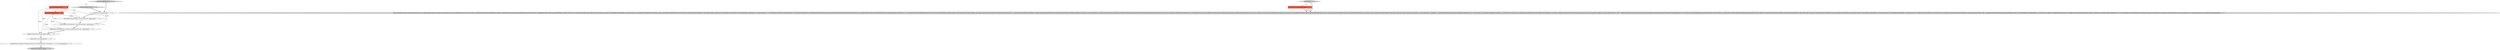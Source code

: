 digraph {
4 [style = filled, label = "JsonConfigProvider.bind(binder,\"druid.indexer.auditlog\",)@@@5@@@['1', '1', '0']", fillcolor = white, shape = ellipse image = "AAA0AAABBB1BBB"];
12 [style = filled, label = "final boolean standalone@@@2@@@['0', '0', '1']", fillcolor = tomato, shape = box image = "AAA0AAABBB3BBB"];
1 [style = filled, label = "Binder binder@@@2@@@['1', '0', '0']", fillcolor = tomato, shape = box image = "AAA1AAABBB1BBB"];
6 [style = filled, label = "binder.bind().to().in()@@@8@@@['1', '1', '0']", fillcolor = white, shape = ellipse image = "AAA0AAABBB1BBB"];
11 [style = filled, label = "bindTaskConfigAndClients['0', '1', '0']", fillcolor = lightgray, shape = diamond image = "AAA0AAABBB2BBB"];
13 [style = filled, label = "return ImmutableList.of(new Module(){@Override public void configure(Binder binder){if (standalone) {binder.bindConstant().annotatedWith(Names.named(\"serviceName\")).to(IndexingServiceSelectorConfig.DEFAULT_SERVICE_NAME)binder.bindConstant().annotatedWith(Names.named(\"servicePort\")).to(8090)binder.bindConstant().annotatedWith(Names.named(\"tlsServicePort\")).to(8290)}JsonConfigProvider.bind(binder,\"druid.coordinator.asOverlord\",)JsonConfigProvider.bind(binder,\"druid.indexer.queue\",)JsonConfigProvider.bind(binder,\"druid.indexer.tasklock\",)JsonConfigProvider.bind(binder,\"druid.indexer.task\",)JsonConfigProvider.bind(binder,\"druid.indexer.auditlog\",)binder.bind().in()binder.bind().to()binder.bind().to().in()binder.bind(new TypeLiteral<List<TaskLogStreamer>>(){}).toProvider(new ListProvider<TaskLogStreamer>().add().add()).in()binder.bind().to().in()binder.bind().in()binder.bind().in()binder.bind().in()binder.bind().in()binder.bind().in()binder.bind().to().in()binder.bind(new TypeLiteral<IndexTaskClientFactory<ParallelIndexSupervisorTaskClient>>(){}).toProvider(Providers.of(null))binder.bind().toProvider(Providers.of(null))PolyBind.createChoice(binder,\"druid.indexer.task.rowIngestionMeters.type\",Key.get(),Key.get())final MapBinder<String,RowIngestionMetersFactory> rowIngestionMetersHandlerProviderBinder = PolyBind.optionBinder(binder,Key.get())rowIngestionMetersHandlerProviderBinder.addBinding(\"dropwizard\").to().in()binder.bind().in()configureTaskStorage(binder)configureAutoscale(binder)configureRunners(binder)configureOverlordHelpers(binder)binder.bind().toProvider().in()if (standalone) {binder.bind().in()binder.bind().to().in()binder.bind().to().in()}Jerseys.addResource(binder,)Jerseys.addResource(binder,)Jerseys.addResource(binder,)binder.bind().to().in()if (standalone) {LifecycleModule.register(binder,)}bindAnnouncer(binder,,DiscoverySideEffectsProvider.builder(NodeType.OVERLORD).build())}private void configureTaskStorage(Binder binder){JsonConfigProvider.bind(binder,\"druid.indexer.storage\",)PolyBind.createChoice(binder,\"druid.indexer.storage.type\",Key.get(),Key.get())final MapBinder<String,TaskStorage> storageBinder = PolyBind.optionBinder(binder,Key.get())storageBinder.addBinding(\"local\").to()binder.bind().in()storageBinder.addBinding(\"metadata\").to().in()binder.bind().in()}private void configureRunners(Binder binder){JsonConfigProvider.bind(binder,\"druid.worker\",)PolyBind.createChoice(binder,\"druid.indexer.runner.type\",Key.get(),Key.get())final MapBinder<String,TaskRunnerFactory> biddy = PolyBind.optionBinder(binder,Key.get())IndexingServiceModuleHelper.configureTaskRunnerConfigs(binder)biddy.addBinding(\"local\").to()binder.bind().in()biddy.addBinding(RemoteTaskRunnerFactory.TYPE_NAME).to().in()binder.bind().in()biddy.addBinding(HttpRemoteTaskRunnerFactory.TYPE_NAME).to().in()binder.bind().in()JacksonConfigProvider.bind(binder,WorkerBehaviorConfig.CONFIG_KEY,,null)}private void configureAutoscale(Binder binder){JsonConfigProvider.bind(binder,\"druid.indexer.autoscale\",)JsonConfigProvider.bind(binder,\"druid.indexer.autoscale\",)JsonConfigProvider.bind(binder,\"druid.indexer.autoscale\",)PolyBind.createChoice(binder,\"druid.indexer.autoscale.strategy.type\",Key.get(),Key.get())final MapBinder<String,ProvisioningStrategy> biddy = PolyBind.optionBinder(binder,Key.get())biddy.addBinding(\"simple\").to()biddy.addBinding(\"pendingTaskBased\").to()}private void configureOverlordHelpers(Binder binder){JsonConfigProvider.bind(binder,\"druid.indexer.logs.kill\",)Multibinder.newSetBinder(binder,).addBinding().to()}},new IndexingServiceFirehoseModule(),new IndexingServiceInputSourceModule(),new IndexingServiceTaskLogsModule(),new SupervisorModule(),new LookupSerdeModule(),new SamplerModule())@@@3@@@['0', '0', '1']", fillcolor = lightgray, shape = ellipse image = "AAA0AAABBB3BBB"];
8 [style = filled, label = "JsonConfigProvider.bind(binder,\"druid.peon.taskActionClient.retry\",)@@@6@@@['1', '1', '0']", fillcolor = white, shape = ellipse image = "AAA0AAABBB1BBB"];
5 [style = filled, label = "configureTaskActionClient(binder)@@@7@@@['1', '1', '0']", fillcolor = white, shape = ellipse image = "AAA0AAABBB1BBB"];
10 [style = filled, label = "Binder binder@@@2@@@['0', '1', '0']", fillcolor = tomato, shape = box image = "AAA1AAABBB2BBB"];
2 [style = filled, label = "binder.bind().in()@@@3@@@['1', '1', '0']", fillcolor = white, shape = ellipse image = "AAA0AAABBB1BBB"];
3 [style = filled, label = "JsonConfigProvider.bind(binder,\"druid.indexer.task\",)@@@4@@@['1', '1', '0']", fillcolor = white, shape = ellipse image = "AAA0AAABBB1BBB"];
0 [style = filled, label = "bindTaskConfigAndClients['1', '0', '0']", fillcolor = lightgray, shape = diamond image = "AAA0AAABBB1BBB"];
14 [style = filled, label = "getModules['0', '0', '1']", fillcolor = lightgray, shape = diamond image = "AAA0AAABBB3BBB"];
9 [style = filled, label = "binder.bind(new TypeLiteral<IndexTaskClientFactory<ParallelIndexSupervisorTaskClient>>(){}).to().in()@@@9@@@['1', '1', '0']", fillcolor = white, shape = ellipse image = "AAA0AAABBB1BBB"];
7 [style = filled, label = "binder.bind().in()@@@12@@@['1', '1', '0']", fillcolor = lightgray, shape = ellipse image = "AAA0AAABBB1BBB"];
14->12 [style = dotted, label="true"];
1->4 [style = solid, label="binder"];
11->10 [style = dotted, label="true"];
10->5 [style = solid, label="binder"];
2->3 [style = bold, label=""];
0->2 [style = bold, label=""];
1->3 [style = solid, label="binder"];
10->3 [style = solid, label="binder"];
10->8 [style = solid, label="binder"];
1->10 [style = dashed, label="0"];
9->7 [style = bold, label=""];
3->4 [style = bold, label=""];
11->2 [style = bold, label=""];
12->13 [style = solid, label="standalone"];
10->4 [style = solid, label="binder"];
5->6 [style = bold, label=""];
8->5 [style = bold, label=""];
1->5 [style = solid, label="binder"];
1->8 [style = solid, label="binder"];
4->8 [style = bold, label=""];
14->13 [style = bold, label=""];
6->9 [style = bold, label=""];
0->1 [style = dotted, label="true"];
}
